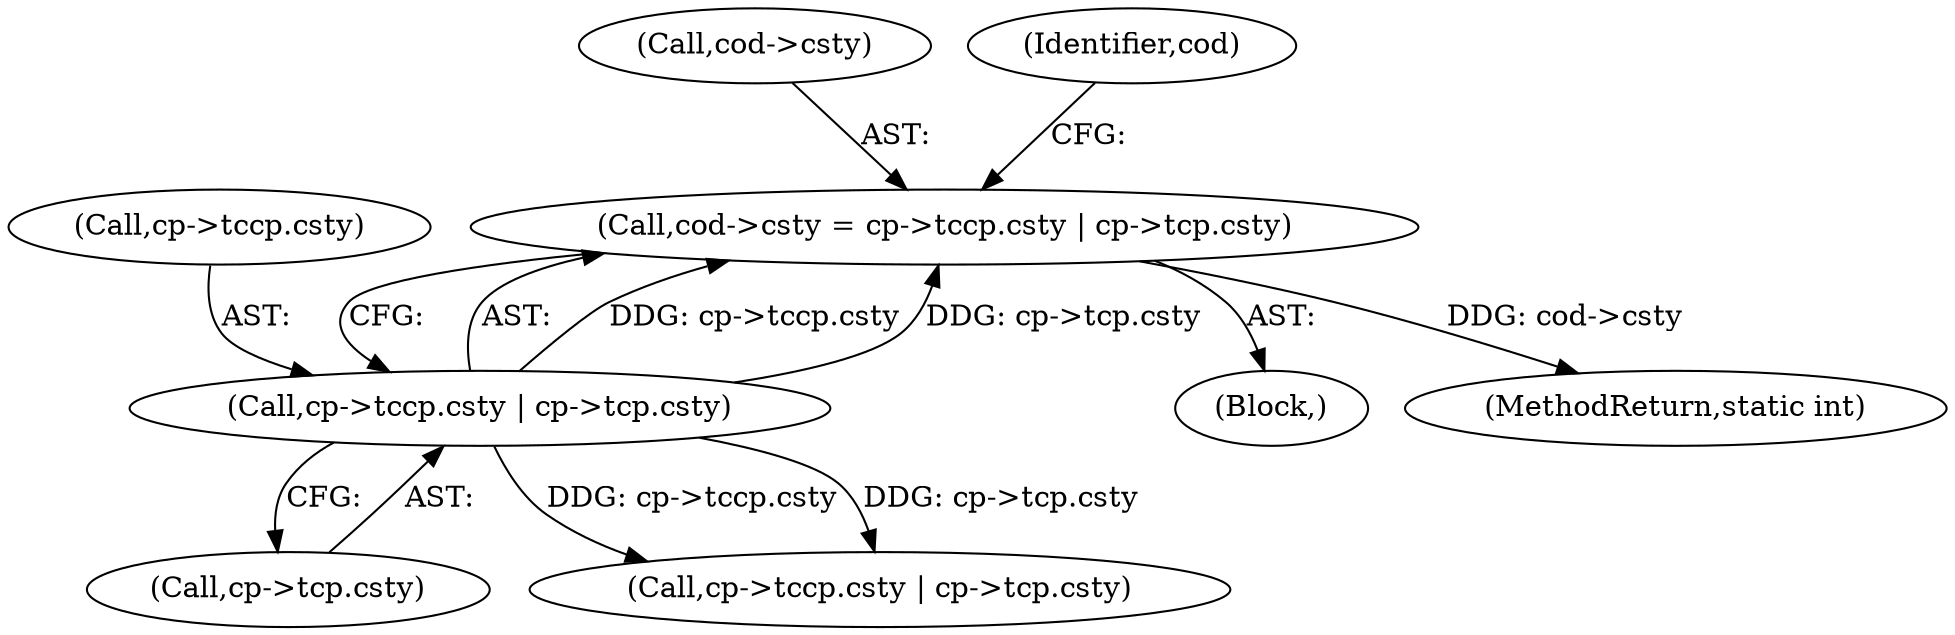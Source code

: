 digraph "0_jasper_d42b2388f7f8e0332c846675133acea151fc557a_38@pointer" {
"1000693" [label="(Call,cod->csty = cp->tccp.csty | cp->tcp.csty)"];
"1000697" [label="(Call,cp->tccp.csty | cp->tcp.csty)"];
"1000703" [label="(Call,cp->tcp.csty)"];
"1001187" [label="(MethodReturn,static int)"];
"1000694" [label="(Call,cod->csty)"];
"1000711" [label="(Identifier,cod)"];
"1000697" [label="(Call,cp->tccp.csty | cp->tcp.csty)"];
"1000693" [label="(Call,cod->csty = cp->tccp.csty | cp->tcp.csty)"];
"1000714" [label="(Call,cp->tccp.csty | cp->tcp.csty)"];
"1000106" [label="(Block,)"];
"1000698" [label="(Call,cp->tccp.csty)"];
"1000693" -> "1000106"  [label="AST: "];
"1000693" -> "1000697"  [label="CFG: "];
"1000694" -> "1000693"  [label="AST: "];
"1000697" -> "1000693"  [label="AST: "];
"1000711" -> "1000693"  [label="CFG: "];
"1000693" -> "1001187"  [label="DDG: cod->csty"];
"1000697" -> "1000693"  [label="DDG: cp->tccp.csty"];
"1000697" -> "1000693"  [label="DDG: cp->tcp.csty"];
"1000697" -> "1000703"  [label="CFG: "];
"1000698" -> "1000697"  [label="AST: "];
"1000703" -> "1000697"  [label="AST: "];
"1000697" -> "1000714"  [label="DDG: cp->tccp.csty"];
"1000697" -> "1000714"  [label="DDG: cp->tcp.csty"];
}
